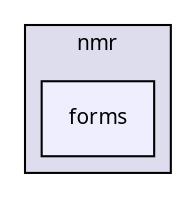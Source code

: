 digraph G {
  compound=true
  node [ fontsize=10, fontname="FreeSans.ttf"];
  edge [ labelfontsize=9, labelfontname="FreeSans.ttf"];
  subgraph clusterdir_31b09b643b82741926021f1ae3b49441 {
    graph [ bgcolor="#ddddee", pencolor="black", label="nmr" fontname="FreeSans.ttf", fontsize=10, URL="dir_31b09b643b82741926021f1ae3b49441.html"]
  dir_39de6fa5a3b136fdec321c919c16186b [shape=box, label="forms", style="filled", fillcolor="#eeeeff", pencolor="black", URL="dir_39de6fa5a3b136fdec321c919c16186b.html"];
  }
}
